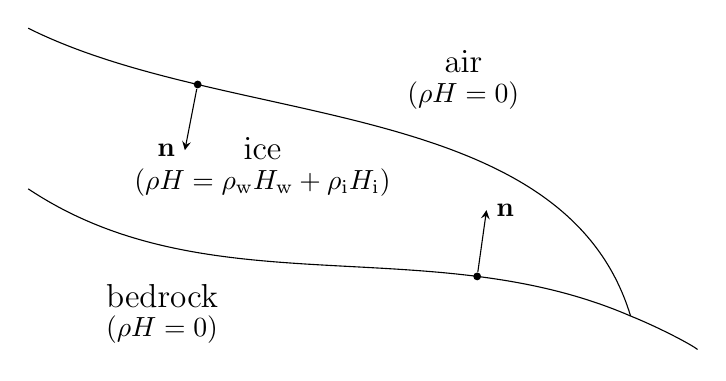    \begin{tikzpicture}[>=stealth,scale=1.7]
      \draw (-2,1) .. controls (-.5,.25) and (2,.5) .. (2.5,-1.15) node[pos=0.25,inner sep=1pt,circle,fill] (iceair) {}; % ice surface
      \draw (-2,-.2) .. controls (-.65,-1.1) and (1,-.5) .. (2.5,-1.15) node[pos=0.75,inner sep=1pt,circle,fill] (icebedrock) {}; % bedrock
      \draw (2.5,-1.15) .. controls (2.7,-1.23) and (2.95,-1.36) .. (3,-1.4); % bedrock extension
      \node (air1) at (1.25,0.75) {{\large air}};
      \node (air2) at (1.25,0.50) {($\rho H = 0$)};
      \node (ice1) at (-.25,0.10) {{\large ice} };
      \node (ice2) at (-.25,-0.15) {($\rho H = \rho_{\text w} H_{\text w} + \rho_{\text i} H_{\text i}$)};
      \node (bedrock1) at (-1,-1) {{\large bedrock}};
      \node (bedrock2) at (-1,-1.25) {($\rho H = 0$)};
     \draw[->] (iceair) -- +(-101:.5cm) node[anchor=east] {$\bf{n}$};
     \draw[->] (icebedrock) -- +(82:.5cm) node[anchor=west] {$\bf{n}$};
  \end{tikzpicture}
